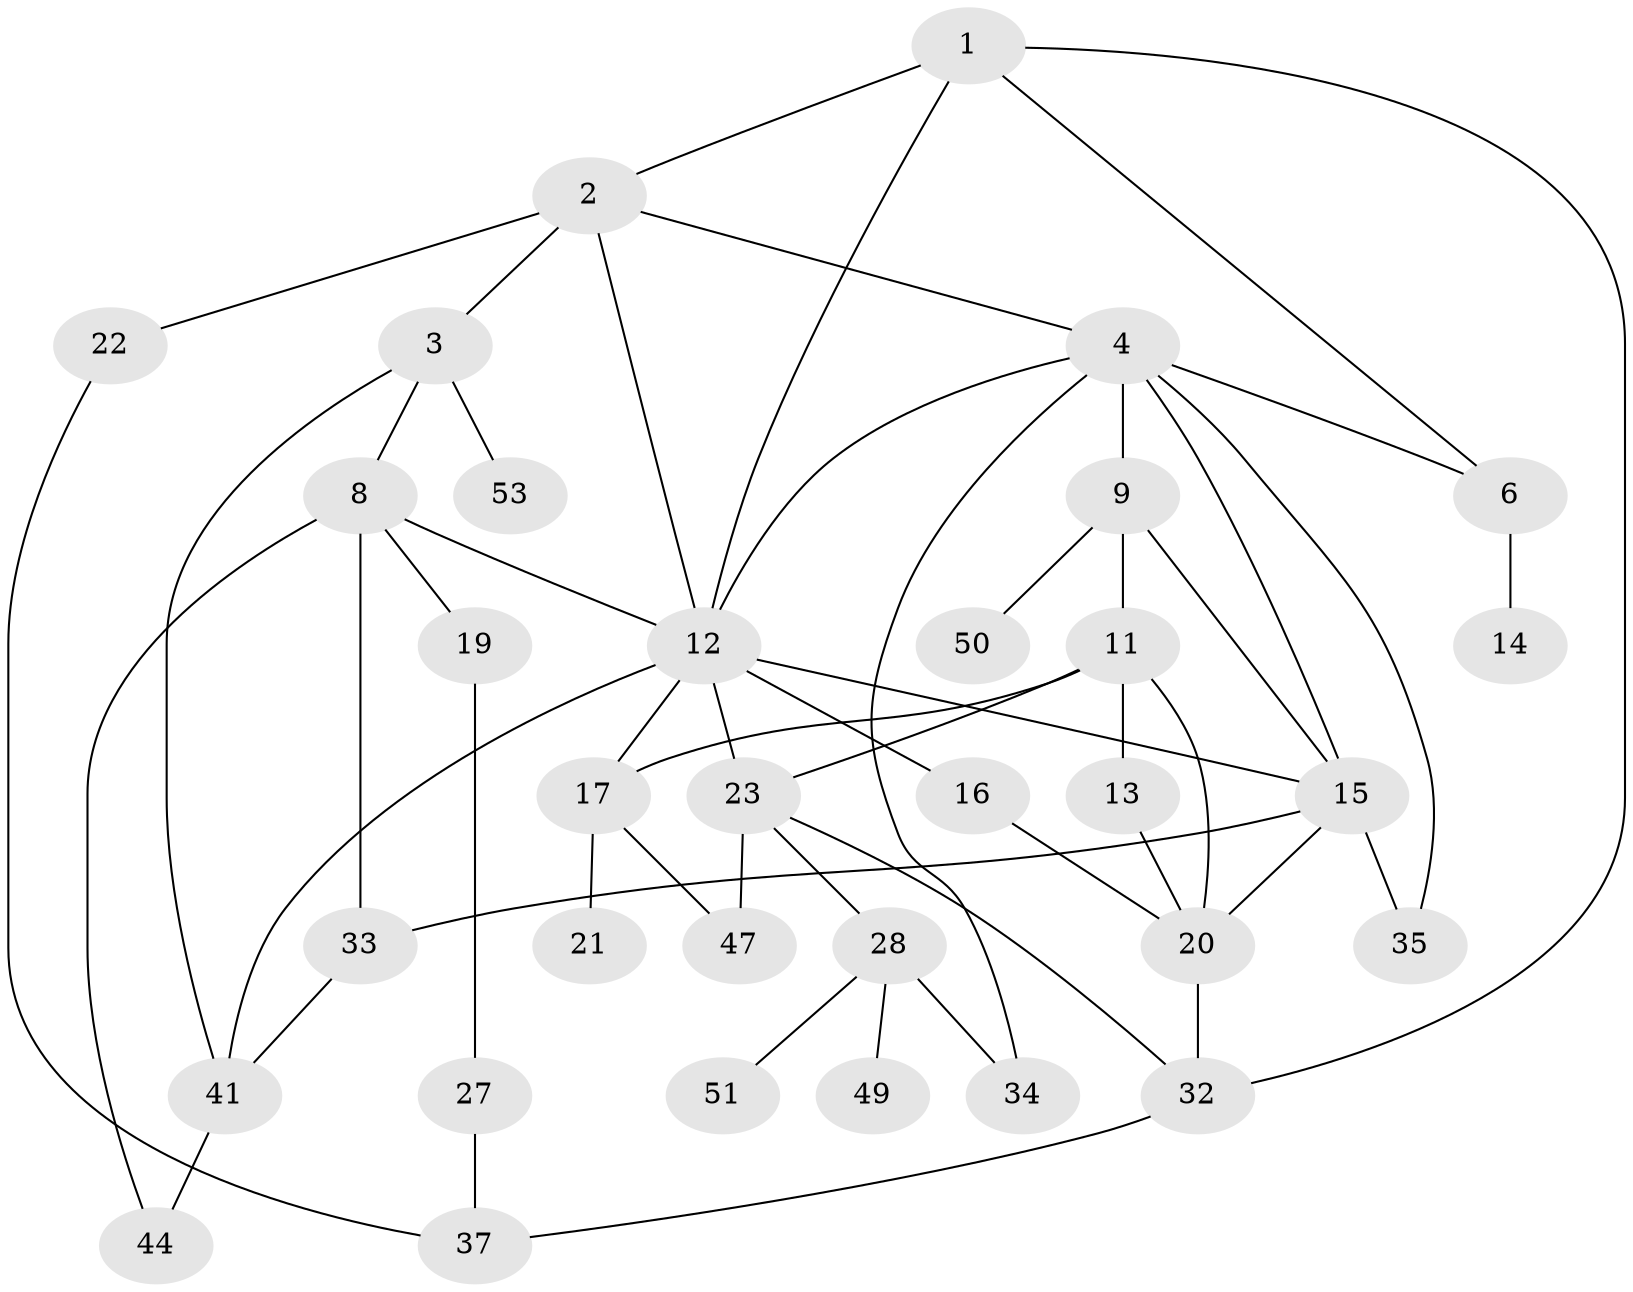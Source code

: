// original degree distribution, {4: 0.1509433962264151, 5: 0.1320754716981132, 3: 0.16981132075471697, 6: 0.018867924528301886, 2: 0.33962264150943394, 7: 0.018867924528301886, 1: 0.16981132075471697}
// Generated by graph-tools (version 1.1) at 2025/41/03/06/25 10:41:28]
// undirected, 33 vertices, 54 edges
graph export_dot {
graph [start="1"]
  node [color=gray90,style=filled];
  1 [super="+7"];
  2 [super="+29"];
  3 [super="+5"];
  4 [super="+31"];
  6 [super="+18"];
  8 [super="+39"];
  9 [super="+10"];
  11;
  12 [super="+43"];
  13 [super="+46"];
  14;
  15 [super="+30"];
  16;
  17 [super="+26"];
  19 [super="+25"];
  20 [super="+36"];
  21 [super="+45"];
  22;
  23 [super="+24"];
  27 [super="+52"];
  28;
  32 [super="+40"];
  33;
  34 [super="+48"];
  35 [super="+38"];
  37;
  41 [super="+42"];
  44;
  47;
  49;
  50;
  51;
  53;
  1 -- 2;
  1 -- 6;
  1 -- 32;
  1 -- 12;
  2 -- 3;
  2 -- 4;
  2 -- 22;
  2 -- 12;
  3 -- 8;
  3 -- 41;
  3 -- 53;
  4 -- 9;
  4 -- 35;
  4 -- 12;
  4 -- 15;
  4 -- 34;
  4 -- 6;
  6 -- 14;
  8 -- 19;
  8 -- 33;
  8 -- 44;
  8 -- 12;
  9 -- 15;
  9 -- 50;
  9 -- 11;
  11 -- 13;
  11 -- 17;
  11 -- 23;
  11 -- 20;
  12 -- 16;
  12 -- 23;
  12 -- 41;
  12 -- 15;
  12 -- 17;
  13 -- 20;
  15 -- 33;
  15 -- 35;
  15 -- 20;
  16 -- 20;
  17 -- 21;
  17 -- 47;
  19 -- 27;
  20 -- 32 [weight=3];
  22 -- 37;
  23 -- 47;
  23 -- 28;
  23 -- 32;
  27 -- 37;
  28 -- 49;
  28 -- 51;
  28 -- 34;
  32 -- 37;
  33 -- 41;
  41 -- 44;
}

